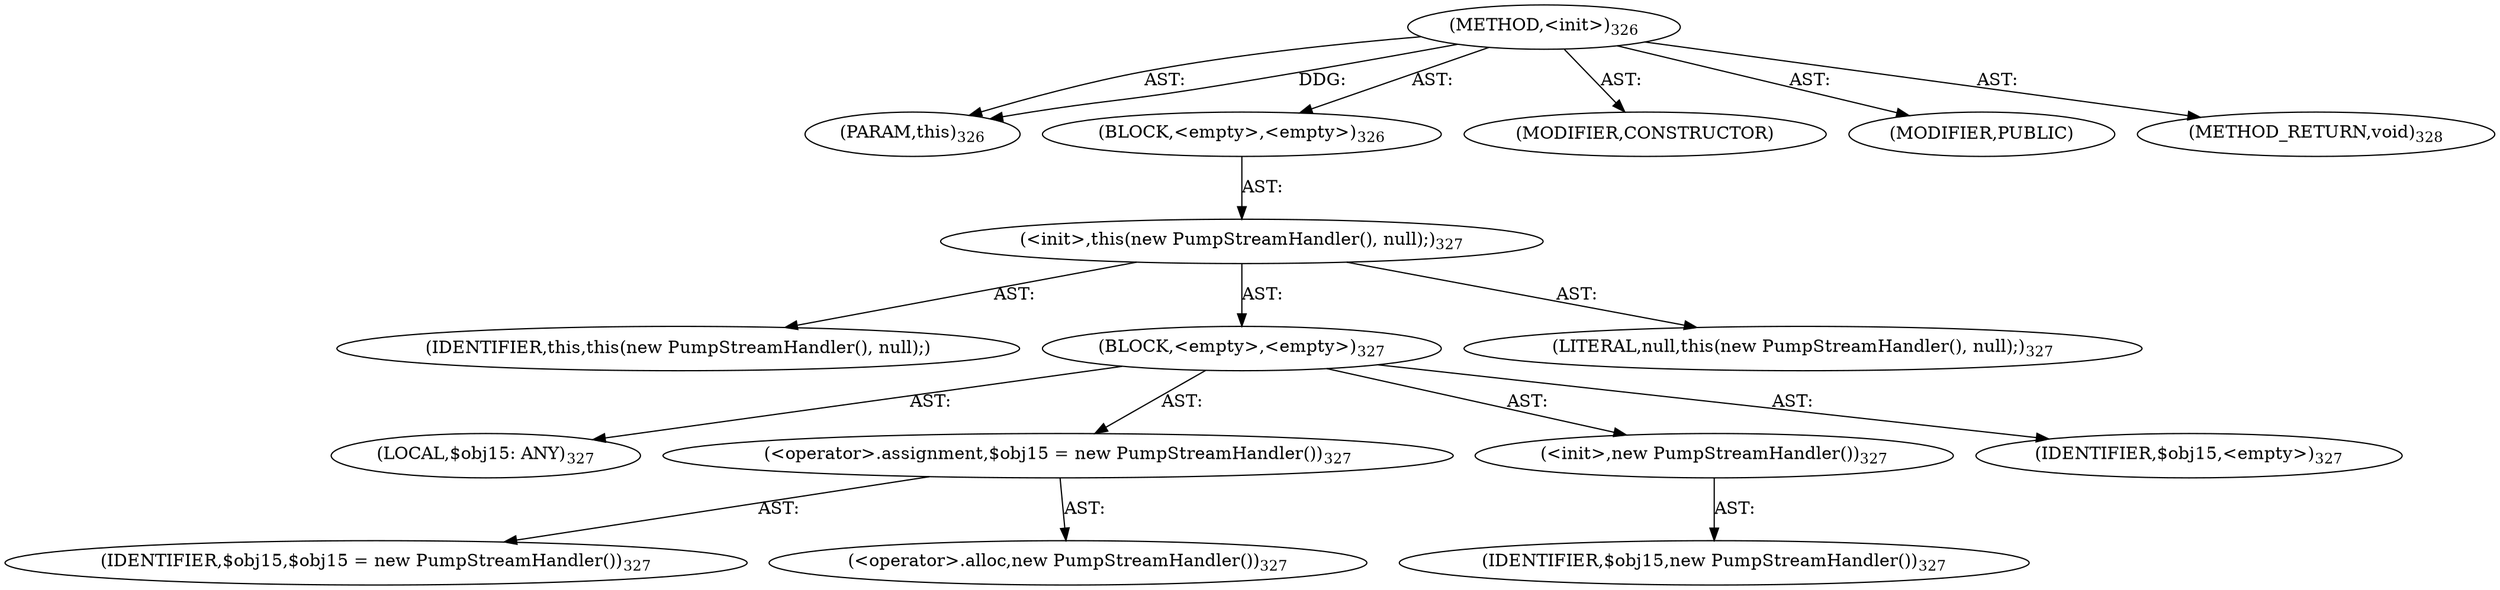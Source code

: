 digraph "&lt;init&gt;" {  
"111669149700" [label = <(METHOD,&lt;init&gt;)<SUB>326</SUB>> ]
"115964117020" [label = <(PARAM,this)<SUB>326</SUB>> ]
"25769803820" [label = <(BLOCK,&lt;empty&gt;,&lt;empty&gt;)<SUB>326</SUB>> ]
"30064771078" [label = <(&lt;init&gt;,this(new PumpStreamHandler(), null);)<SUB>327</SUB>> ]
"68719476775" [label = <(IDENTIFIER,this,this(new PumpStreamHandler(), null);)> ]
"25769803776" [label = <(BLOCK,&lt;empty&gt;,&lt;empty&gt;)<SUB>327</SUB>> ]
"94489280512" [label = <(LOCAL,$obj15: ANY)<SUB>327</SUB>> ]
"30064771079" [label = <(&lt;operator&gt;.assignment,$obj15 = new PumpStreamHandler())<SUB>327</SUB>> ]
"68719476779" [label = <(IDENTIFIER,$obj15,$obj15 = new PumpStreamHandler())<SUB>327</SUB>> ]
"30064771080" [label = <(&lt;operator&gt;.alloc,new PumpStreamHandler())<SUB>327</SUB>> ]
"30064771081" [label = <(&lt;init&gt;,new PumpStreamHandler())<SUB>327</SUB>> ]
"68719476780" [label = <(IDENTIFIER,$obj15,new PumpStreamHandler())<SUB>327</SUB>> ]
"68719476781" [label = <(IDENTIFIER,$obj15,&lt;empty&gt;)<SUB>327</SUB>> ]
"90194313216" [label = <(LITERAL,null,this(new PumpStreamHandler(), null);)<SUB>327</SUB>> ]
"133143986206" [label = <(MODIFIER,CONSTRUCTOR)> ]
"133143986207" [label = <(MODIFIER,PUBLIC)> ]
"128849018884" [label = <(METHOD_RETURN,void)<SUB>328</SUB>> ]
  "111669149700" -> "115964117020"  [ label = "AST: "] 
  "111669149700" -> "25769803820"  [ label = "AST: "] 
  "111669149700" -> "133143986206"  [ label = "AST: "] 
  "111669149700" -> "133143986207"  [ label = "AST: "] 
  "111669149700" -> "128849018884"  [ label = "AST: "] 
  "25769803820" -> "30064771078"  [ label = "AST: "] 
  "30064771078" -> "68719476775"  [ label = "AST: "] 
  "30064771078" -> "25769803776"  [ label = "AST: "] 
  "30064771078" -> "90194313216"  [ label = "AST: "] 
  "25769803776" -> "94489280512"  [ label = "AST: "] 
  "25769803776" -> "30064771079"  [ label = "AST: "] 
  "25769803776" -> "30064771081"  [ label = "AST: "] 
  "25769803776" -> "68719476781"  [ label = "AST: "] 
  "30064771079" -> "68719476779"  [ label = "AST: "] 
  "30064771079" -> "30064771080"  [ label = "AST: "] 
  "30064771081" -> "68719476780"  [ label = "AST: "] 
  "111669149700" -> "115964117020"  [ label = "DDG: "] 
}
